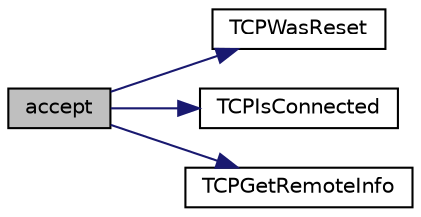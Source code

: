 digraph "accept"
{
  edge [fontname="Helvetica",fontsize="10",labelfontname="Helvetica",labelfontsize="10"];
  node [fontname="Helvetica",fontsize="10",shape=record];
  rankdir="LR";
  Node1 [label="accept",height=0.2,width=0.4,color="black", fillcolor="grey75", style="filled", fontcolor="black"];
  Node1 -> Node2 [color="midnightblue",fontsize="10",style="solid",fontname="Helvetica"];
  Node2 [label="TCPWasReset",height=0.2,width=0.4,color="black", fillcolor="white", style="filled",URL="$_t_c_p_8h.html#ad66bc7b8521da8dc7e4d7768a8544705"];
  Node1 -> Node3 [color="midnightblue",fontsize="10",style="solid",fontname="Helvetica"];
  Node3 [label="TCPIsConnected",height=0.2,width=0.4,color="black", fillcolor="white", style="filled",URL="$_t_c_p_8h.html#afd4cf67bce7972d9e528bc05bcabc226"];
  Node1 -> Node4 [color="midnightblue",fontsize="10",style="solid",fontname="Helvetica"];
  Node4 [label="TCPGetRemoteInfo",height=0.2,width=0.4,color="black", fillcolor="white", style="filled",URL="$_t_c_p_8h.html#a4b71a76cf1da559ef10b5f3f4cc87794"];
}
